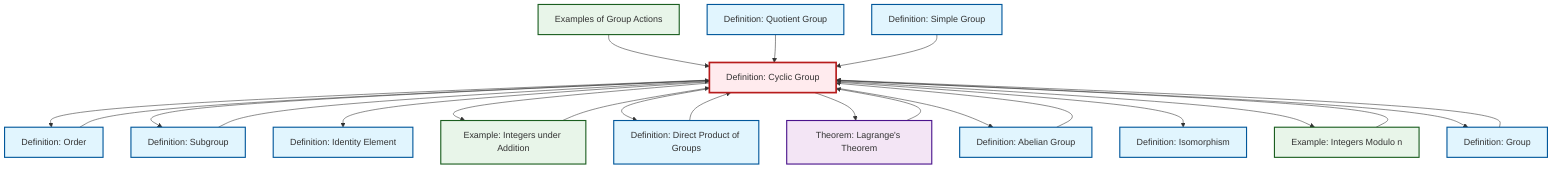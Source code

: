 graph TD
    classDef definition fill:#e1f5fe,stroke:#01579b,stroke-width:2px
    classDef theorem fill:#f3e5f5,stroke:#4a148c,stroke-width:2px
    classDef axiom fill:#fff3e0,stroke:#e65100,stroke-width:2px
    classDef example fill:#e8f5e9,stroke:#1b5e20,stroke-width:2px
    classDef current fill:#ffebee,stroke:#b71c1c,stroke-width:3px
    def-cyclic-group["Definition: Cyclic Group"]:::definition
    def-abelian-group["Definition: Abelian Group"]:::definition
    def-identity-element["Definition: Identity Element"]:::definition
    thm-lagrange["Theorem: Lagrange's Theorem"]:::theorem
    def-order["Definition: Order"]:::definition
    def-subgroup["Definition: Subgroup"]:::definition
    def-direct-product["Definition: Direct Product of Groups"]:::definition
    def-simple-group["Definition: Simple Group"]:::definition
    def-group["Definition: Group"]:::definition
    ex-integers-addition["Example: Integers under Addition"]:::example
    def-isomorphism["Definition: Isomorphism"]:::definition
    ex-quotient-integers-mod-n["Example: Integers Modulo n"]:::example
    ex-group-action-examples["Examples of Group Actions"]:::example
    def-quotient-group["Definition: Quotient Group"]:::definition
    ex-group-action-examples --> def-cyclic-group
    def-cyclic-group --> def-order
    def-direct-product --> def-cyclic-group
    ex-quotient-integers-mod-n --> def-cyclic-group
    def-cyclic-group --> def-subgroup
    def-cyclic-group --> def-identity-element
    def-quotient-group --> def-cyclic-group
    def-simple-group --> def-cyclic-group
    def-cyclic-group --> ex-integers-addition
    def-cyclic-group --> def-direct-product
    def-group --> def-cyclic-group
    def-cyclic-group --> thm-lagrange
    def-cyclic-group --> def-abelian-group
    thm-lagrange --> def-cyclic-group
    def-cyclic-group --> def-isomorphism
    ex-integers-addition --> def-cyclic-group
    def-order --> def-cyclic-group
    def-cyclic-group --> ex-quotient-integers-mod-n
    def-cyclic-group --> def-group
    def-abelian-group --> def-cyclic-group
    def-subgroup --> def-cyclic-group
    class def-cyclic-group current
